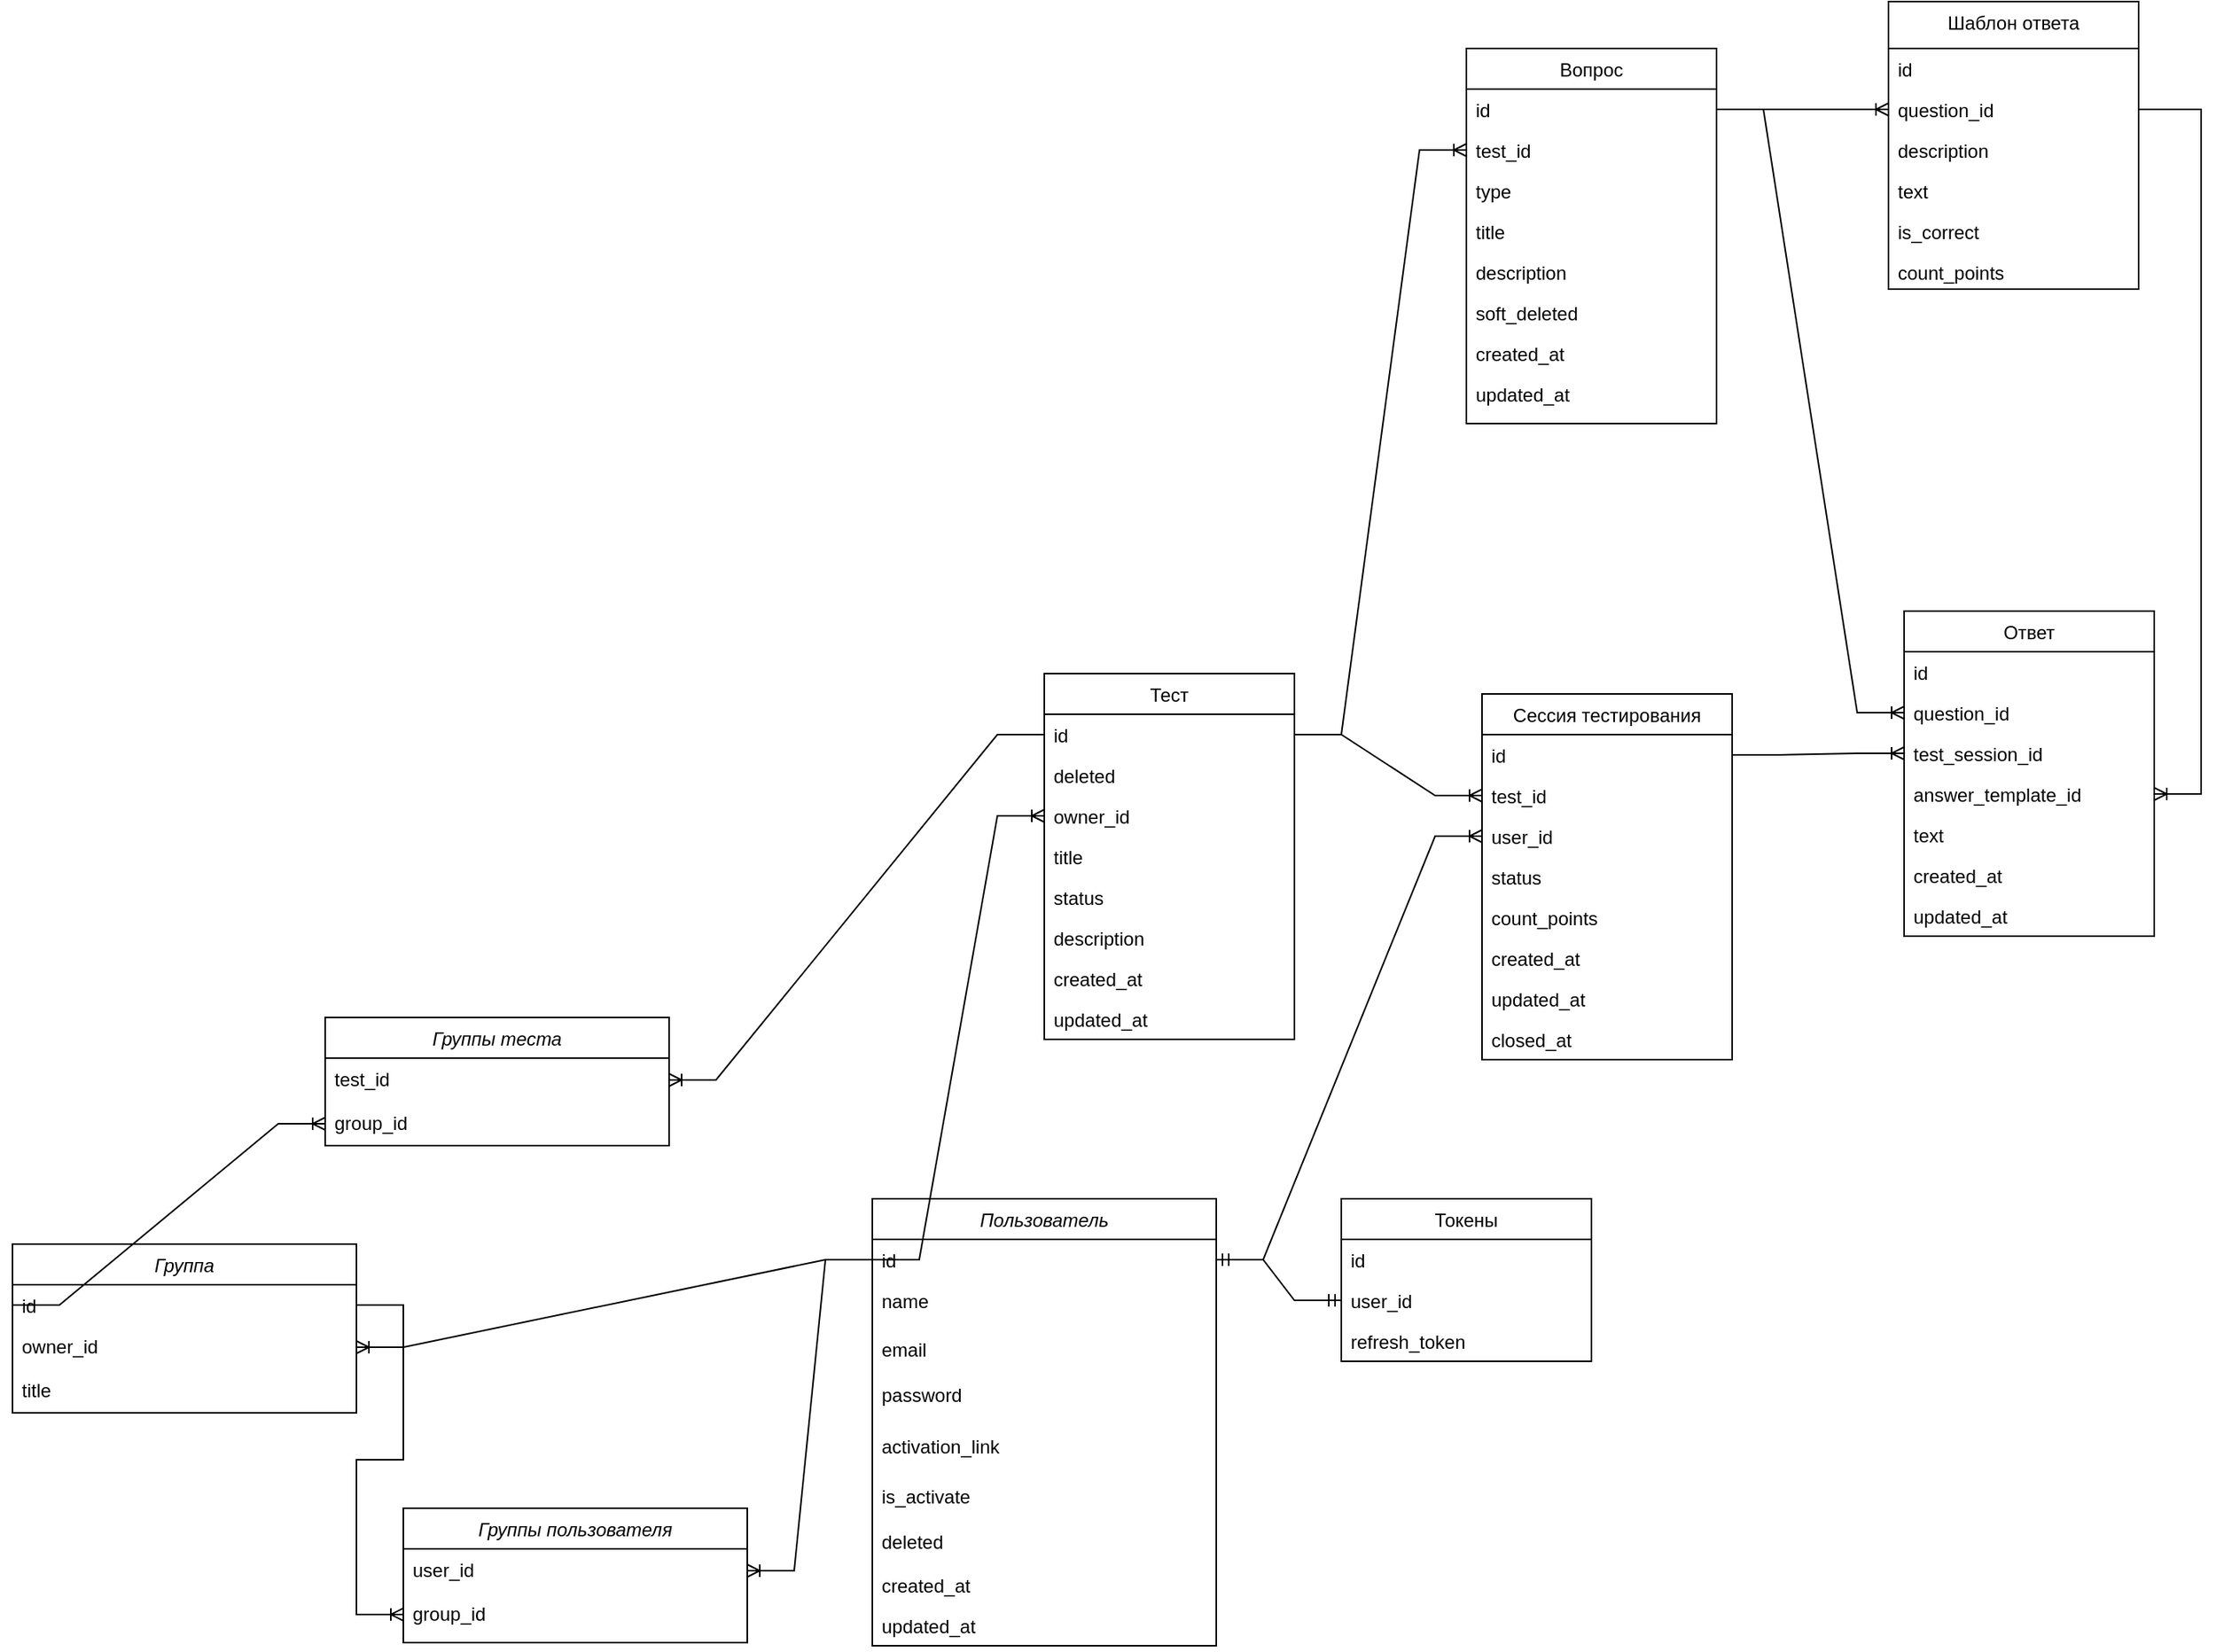 <mxfile version="26.2.13">
  <diagram id="C5RBs43oDa-KdzZeNtuy" name="Page-1">
    <mxGraphModel dx="2253" dy="1986" grid="1" gridSize="10" guides="1" tooltips="1" connect="1" arrows="1" fold="1" page="1" pageScale="1" pageWidth="827" pageHeight="1169" math="0" shadow="0">
      <root>
        <mxCell id="WIyWlLk6GJQsqaUBKTNV-0" />
        <mxCell id="WIyWlLk6GJQsqaUBKTNV-1" parent="WIyWlLk6GJQsqaUBKTNV-0" />
        <mxCell id="zkfFHV4jXpPFQw0GAbJ--0" value="Пользователь" style="swimlane;fontStyle=2;align=center;verticalAlign=top;childLayout=stackLayout;horizontal=1;startSize=26;horizontalStack=0;resizeParent=1;resizeLast=0;collapsible=1;marginBottom=0;rounded=0;shadow=0;strokeWidth=1;" parent="WIyWlLk6GJQsqaUBKTNV-1" vertex="1">
          <mxGeometry x="540" y="516" width="220" height="286" as="geometry">
            <mxRectangle x="220" y="120" width="160" height="26" as="alternateBounds" />
          </mxGeometry>
        </mxCell>
        <mxCell id="zkfFHV4jXpPFQw0GAbJ--1" value="id" style="text;align=left;verticalAlign=top;spacingLeft=4;spacingRight=4;overflow=hidden;rotatable=0;points=[[0,0.5],[1,0.5]];portConstraint=eastwest;" parent="zkfFHV4jXpPFQw0GAbJ--0" vertex="1">
          <mxGeometry y="26" width="220" height="26" as="geometry" />
        </mxCell>
        <mxCell id="zkfFHV4jXpPFQw0GAbJ--2" value="name" style="text;align=left;verticalAlign=top;spacingLeft=4;spacingRight=4;overflow=hidden;rotatable=0;points=[[0,0.5],[1,0.5]];portConstraint=eastwest;rounded=0;shadow=0;html=0;" parent="zkfFHV4jXpPFQw0GAbJ--0" vertex="1">
          <mxGeometry y="52" width="220" height="28" as="geometry" />
        </mxCell>
        <mxCell id="zkfFHV4jXpPFQw0GAbJ--3" value="email" style="text;align=left;verticalAlign=middle;spacingLeft=4;spacingRight=4;overflow=hidden;rotatable=0;points=[[0,0.5],[1,0.5]];portConstraint=eastwest;rounded=0;shadow=0;html=0;" parent="zkfFHV4jXpPFQw0GAbJ--0" vertex="1">
          <mxGeometry y="80" width="220" height="32" as="geometry" />
        </mxCell>
        <mxCell id="EoYp-5MNhi7yoxgFRPQ0-3" value="password" style="text;align=left;verticalAlign=top;spacingLeft=4;spacingRight=4;overflow=hidden;rotatable=0;points=[[0,0.5],[1,0.5]];portConstraint=eastwest;rounded=0;shadow=0;html=0;" parent="zkfFHV4jXpPFQw0GAbJ--0" vertex="1">
          <mxGeometry y="112" width="220" height="30" as="geometry" />
        </mxCell>
        <mxCell id="EoYp-5MNhi7yoxgFRPQ0-4" style="edgeStyle=orthogonalEdgeStyle;rounded=0;orthogonalLoop=1;jettySize=auto;html=1;exitX=1;exitY=0.5;exitDx=0;exitDy=0;" parent="zkfFHV4jXpPFQw0GAbJ--0" source="zkfFHV4jXpPFQw0GAbJ--1" target="zkfFHV4jXpPFQw0GAbJ--1" edge="1">
          <mxGeometry relative="1" as="geometry" />
        </mxCell>
        <mxCell id="jTEzYVo3-7JWJeKBHRkC-34" value="activation_link" style="text;align=left;verticalAlign=middle;spacingLeft=4;spacingRight=4;overflow=hidden;rotatable=0;points=[[0,0.5],[1,0.5]];portConstraint=eastwest;rounded=0;shadow=0;html=0;" parent="zkfFHV4jXpPFQw0GAbJ--0" vertex="1">
          <mxGeometry y="142" width="220" height="32" as="geometry" />
        </mxCell>
        <mxCell id="jTEzYVo3-7JWJeKBHRkC-32" value="is_activate" style="text;align=left;verticalAlign=middle;spacingLeft=4;spacingRight=4;overflow=hidden;rotatable=0;points=[[0,0.5],[1,0.5]];portConstraint=eastwest;rounded=0;shadow=0;html=0;" parent="zkfFHV4jXpPFQw0GAbJ--0" vertex="1">
          <mxGeometry y="174" width="220" height="32" as="geometry" />
        </mxCell>
        <mxCell id="H6ZpWkhEJQCfJ1QpshT0-1" value="deleted" style="text;align=left;verticalAlign=top;spacingLeft=4;spacingRight=4;overflow=hidden;rotatable=0;points=[[0,0.5],[1,0.5]];portConstraint=eastwest;rounded=0;shadow=0;html=0;" parent="zkfFHV4jXpPFQw0GAbJ--0" vertex="1">
          <mxGeometry y="206" width="220" height="28" as="geometry" />
        </mxCell>
        <mxCell id="jTEzYVo3-7JWJeKBHRkC-30" value="created_at" style="text;align=left;verticalAlign=top;spacingLeft=4;spacingRight=4;overflow=hidden;rotatable=0;points=[[0,0.5],[1,0.5]];portConstraint=eastwest;rounded=0;shadow=0;html=0;" parent="zkfFHV4jXpPFQw0GAbJ--0" vertex="1">
          <mxGeometry y="234" width="220" height="26" as="geometry" />
        </mxCell>
        <mxCell id="jTEzYVo3-7JWJeKBHRkC-31" value="updated_at" style="text;align=left;verticalAlign=top;spacingLeft=4;spacingRight=4;overflow=hidden;rotatable=0;points=[[0,0.5],[1,0.5]];portConstraint=eastwest;rounded=0;shadow=0;html=0;" parent="zkfFHV4jXpPFQw0GAbJ--0" vertex="1">
          <mxGeometry y="260" width="220" height="26" as="geometry" />
        </mxCell>
        <mxCell id="zkfFHV4jXpPFQw0GAbJ--17" value="Тест" style="swimlane;fontStyle=0;align=center;verticalAlign=top;childLayout=stackLayout;horizontal=1;startSize=26;horizontalStack=0;resizeParent=1;resizeLast=0;collapsible=1;marginBottom=0;rounded=0;shadow=0;strokeWidth=1;" parent="WIyWlLk6GJQsqaUBKTNV-1" vertex="1">
          <mxGeometry x="650" y="180" width="160" height="234" as="geometry">
            <mxRectangle x="550" y="140" width="160" height="26" as="alternateBounds" />
          </mxGeometry>
        </mxCell>
        <mxCell id="zkfFHV4jXpPFQw0GAbJ--18" value="id" style="text;align=left;verticalAlign=top;spacingLeft=4;spacingRight=4;overflow=hidden;rotatable=0;points=[[0,0.5],[1,0.5]];portConstraint=eastwest;" parent="zkfFHV4jXpPFQw0GAbJ--17" vertex="1">
          <mxGeometry y="26" width="160" height="26" as="geometry" />
        </mxCell>
        <mxCell id="H6ZpWkhEJQCfJ1QpshT0-0" value="deleted" style="text;align=left;verticalAlign=top;spacingLeft=4;spacingRight=4;overflow=hidden;rotatable=0;points=[[0,0.5],[1,0.5]];portConstraint=eastwest;rounded=0;shadow=0;html=0;" parent="zkfFHV4jXpPFQw0GAbJ--17" vertex="1">
          <mxGeometry y="52" width="160" height="26" as="geometry" />
        </mxCell>
        <mxCell id="zkfFHV4jXpPFQw0GAbJ--19" value="owner_id" style="text;align=left;verticalAlign=top;spacingLeft=4;spacingRight=4;overflow=hidden;rotatable=0;points=[[0,0.5],[1,0.5]];portConstraint=eastwest;rounded=0;shadow=0;html=0;" parent="zkfFHV4jXpPFQw0GAbJ--17" vertex="1">
          <mxGeometry y="78" width="160" height="26" as="geometry" />
        </mxCell>
        <mxCell id="zkfFHV4jXpPFQw0GAbJ--20" value="title" style="text;align=left;verticalAlign=top;spacingLeft=4;spacingRight=4;overflow=hidden;rotatable=0;points=[[0,0.5],[1,0.5]];portConstraint=eastwest;rounded=0;shadow=0;html=0;" parent="zkfFHV4jXpPFQw0GAbJ--17" vertex="1">
          <mxGeometry y="104" width="160" height="26" as="geometry" />
        </mxCell>
        <mxCell id="jTEzYVo3-7JWJeKBHRkC-10" value="status" style="text;align=left;verticalAlign=top;spacingLeft=4;spacingRight=4;overflow=hidden;rotatable=0;points=[[0,0.5],[1,0.5]];portConstraint=eastwest;" parent="zkfFHV4jXpPFQw0GAbJ--17" vertex="1">
          <mxGeometry y="130" width="160" height="26" as="geometry" />
        </mxCell>
        <mxCell id="zkfFHV4jXpPFQw0GAbJ--21" value="description" style="text;align=left;verticalAlign=top;spacingLeft=4;spacingRight=4;overflow=hidden;rotatable=0;points=[[0,0.5],[1,0.5]];portConstraint=eastwest;rounded=0;shadow=0;html=0;" parent="zkfFHV4jXpPFQw0GAbJ--17" vertex="1">
          <mxGeometry y="156" width="160" height="26" as="geometry" />
        </mxCell>
        <mxCell id="zkfFHV4jXpPFQw0GAbJ--22" value="created_at" style="text;align=left;verticalAlign=top;spacingLeft=4;spacingRight=4;overflow=hidden;rotatable=0;points=[[0,0.5],[1,0.5]];portConstraint=eastwest;rounded=0;shadow=0;html=0;" parent="zkfFHV4jXpPFQw0GAbJ--17" vertex="1">
          <mxGeometry y="182" width="160" height="26" as="geometry" />
        </mxCell>
        <mxCell id="jTEzYVo3-7JWJeKBHRkC-11" value="updated_at" style="text;align=left;verticalAlign=top;spacingLeft=4;spacingRight=4;overflow=hidden;rotatable=0;points=[[0,0.5],[1,0.5]];portConstraint=eastwest;rounded=0;shadow=0;html=0;" parent="zkfFHV4jXpPFQw0GAbJ--17" vertex="1">
          <mxGeometry y="208" width="160" height="26" as="geometry" />
        </mxCell>
        <mxCell id="EoYp-5MNhi7yoxgFRPQ0-13" value="Вопрос" style="swimlane;fontStyle=0;align=center;verticalAlign=top;childLayout=stackLayout;horizontal=1;startSize=26;horizontalStack=0;resizeParent=1;resizeLast=0;collapsible=1;marginBottom=0;rounded=0;shadow=0;strokeWidth=1;" parent="WIyWlLk6GJQsqaUBKTNV-1" vertex="1">
          <mxGeometry x="920" y="-220" width="160" height="240" as="geometry">
            <mxRectangle x="550" y="140" width="160" height="26" as="alternateBounds" />
          </mxGeometry>
        </mxCell>
        <mxCell id="EoYp-5MNhi7yoxgFRPQ0-14" value="id" style="text;align=left;verticalAlign=top;spacingLeft=4;spacingRight=4;overflow=hidden;rotatable=0;points=[[0,0.5],[1,0.5]];portConstraint=eastwest;" parent="EoYp-5MNhi7yoxgFRPQ0-13" vertex="1">
          <mxGeometry y="26" width="160" height="26" as="geometry" />
        </mxCell>
        <mxCell id="EoYp-5MNhi7yoxgFRPQ0-15" value="test_id" style="text;align=left;verticalAlign=top;spacingLeft=4;spacingRight=4;overflow=hidden;rotatable=0;points=[[0,0.5],[1,0.5]];portConstraint=eastwest;rounded=0;shadow=0;html=0;" parent="EoYp-5MNhi7yoxgFRPQ0-13" vertex="1">
          <mxGeometry y="52" width="160" height="26" as="geometry" />
        </mxCell>
        <mxCell id="EoYp-5MNhi7yoxgFRPQ0-16" value="type" style="text;align=left;verticalAlign=top;spacingLeft=4;spacingRight=4;overflow=hidden;rotatable=0;points=[[0,0.5],[1,0.5]];portConstraint=eastwest;rounded=0;shadow=0;html=0;" parent="EoYp-5MNhi7yoxgFRPQ0-13" vertex="1">
          <mxGeometry y="78" width="160" height="26" as="geometry" />
        </mxCell>
        <mxCell id="IR0yWakoQhSba0NhQ4De-27" value="title" style="text;align=left;verticalAlign=top;spacingLeft=4;spacingRight=4;overflow=hidden;rotatable=0;points=[[0,0.5],[1,0.5]];portConstraint=eastwest;rounded=0;shadow=0;html=0;" vertex="1" parent="EoYp-5MNhi7yoxgFRPQ0-13">
          <mxGeometry y="104" width="160" height="26" as="geometry" />
        </mxCell>
        <mxCell id="IR0yWakoQhSba0NhQ4De-26" value="description" style="text;align=left;verticalAlign=top;spacingLeft=4;spacingRight=4;overflow=hidden;rotatable=0;points=[[0,0.5],[1,0.5]];portConstraint=eastwest;rounded=0;shadow=0;html=0;" vertex="1" parent="EoYp-5MNhi7yoxgFRPQ0-13">
          <mxGeometry y="130" width="160" height="26" as="geometry" />
        </mxCell>
        <mxCell id="IR0yWakoQhSba0NhQ4De-85" value="soft_deleted" style="text;align=left;verticalAlign=top;spacingLeft=4;spacingRight=4;overflow=hidden;rotatable=0;points=[[0,0.5],[1,0.5]];portConstraint=eastwest;rounded=0;shadow=0;html=0;" vertex="1" parent="EoYp-5MNhi7yoxgFRPQ0-13">
          <mxGeometry y="156" width="160" height="26" as="geometry" />
        </mxCell>
        <mxCell id="jTEzYVo3-7JWJeKBHRkC-69" value="created_at" style="text;align=left;verticalAlign=top;spacingLeft=4;spacingRight=4;overflow=hidden;rotatable=0;points=[[0,0.5],[1,0.5]];portConstraint=eastwest;rounded=0;shadow=0;html=0;" parent="EoYp-5MNhi7yoxgFRPQ0-13" vertex="1">
          <mxGeometry y="182" width="160" height="26" as="geometry" />
        </mxCell>
        <mxCell id="jTEzYVo3-7JWJeKBHRkC-70" value="updated_at" style="text;align=left;verticalAlign=top;spacingLeft=4;spacingRight=4;overflow=hidden;rotatable=0;points=[[0,0.5],[1,0.5]];portConstraint=eastwest;rounded=0;shadow=0;html=0;" parent="EoYp-5MNhi7yoxgFRPQ0-13" vertex="1">
          <mxGeometry y="208" width="160" height="26" as="geometry" />
        </mxCell>
        <mxCell id="EoYp-5MNhi7yoxgFRPQ0-28" value="Ответ" style="swimlane;fontStyle=0;align=center;verticalAlign=top;childLayout=stackLayout;horizontal=1;startSize=26;horizontalStack=0;resizeParent=1;resizeLast=0;collapsible=1;marginBottom=0;rounded=0;shadow=0;strokeWidth=1;" parent="WIyWlLk6GJQsqaUBKTNV-1" vertex="1">
          <mxGeometry x="1200" y="140" width="160" height="208" as="geometry">
            <mxRectangle x="550" y="140" width="160" height="26" as="alternateBounds" />
          </mxGeometry>
        </mxCell>
        <mxCell id="EoYp-5MNhi7yoxgFRPQ0-29" value="id" style="text;align=left;verticalAlign=top;spacingLeft=4;spacingRight=4;overflow=hidden;rotatable=0;points=[[0,0.5],[1,0.5]];portConstraint=eastwest;" parent="EoYp-5MNhi7yoxgFRPQ0-28" vertex="1">
          <mxGeometry y="26" width="160" height="26" as="geometry" />
        </mxCell>
        <mxCell id="EoYp-5MNhi7yoxgFRPQ0-30" value="question_id" style="text;align=left;verticalAlign=top;spacingLeft=4;spacingRight=4;overflow=hidden;rotatable=0;points=[[0,0.5],[1,0.5]];portConstraint=eastwest;rounded=0;shadow=0;html=0;" parent="EoYp-5MNhi7yoxgFRPQ0-28" vertex="1">
          <mxGeometry y="52" width="160" height="26" as="geometry" />
        </mxCell>
        <mxCell id="jTEzYVo3-7JWJeKBHRkC-71" value="test_session_id" style="text;align=left;verticalAlign=top;spacingLeft=4;spacingRight=4;overflow=hidden;rotatable=0;points=[[0,0.5],[1,0.5]];portConstraint=eastwest;" parent="EoYp-5MNhi7yoxgFRPQ0-28" vertex="1">
          <mxGeometry y="78" width="160" height="26" as="geometry" />
        </mxCell>
        <mxCell id="IR0yWakoQhSba0NhQ4De-156" value="answer_template_id" style="text;align=left;verticalAlign=top;spacingLeft=4;spacingRight=4;overflow=hidden;rotatable=0;points=[[0,0.5],[1,0.5]];portConstraint=eastwest;rounded=0;shadow=0;html=0;" vertex="1" parent="EoYp-5MNhi7yoxgFRPQ0-28">
          <mxGeometry y="104" width="160" height="26" as="geometry" />
        </mxCell>
        <mxCell id="IR0yWakoQhSba0NhQ4De-148" value="text" style="text;align=left;verticalAlign=top;spacingLeft=4;spacingRight=4;overflow=hidden;rotatable=0;points=[[0,0.5],[1,0.5]];portConstraint=eastwest;rounded=0;shadow=0;html=0;" vertex="1" parent="EoYp-5MNhi7yoxgFRPQ0-28">
          <mxGeometry y="130" width="160" height="26" as="geometry" />
        </mxCell>
        <mxCell id="jTEzYVo3-7JWJeKBHRkC-73" value="created_at" style="text;align=left;verticalAlign=top;spacingLeft=4;spacingRight=4;overflow=hidden;rotatable=0;points=[[0,0.5],[1,0.5]];portConstraint=eastwest;rounded=0;shadow=0;html=0;" parent="EoYp-5MNhi7yoxgFRPQ0-28" vertex="1">
          <mxGeometry y="156" width="160" height="26" as="geometry" />
        </mxCell>
        <mxCell id="IR0yWakoQhSba0NhQ4De-124" value="updated_at&#xa;" style="text;align=left;verticalAlign=top;spacingLeft=4;spacingRight=4;overflow=hidden;rotatable=0;points=[[0,0.5],[1,0.5]];portConstraint=eastwest;rounded=0;shadow=0;html=0;" vertex="1" parent="EoYp-5MNhi7yoxgFRPQ0-28">
          <mxGeometry y="182" width="160" height="26" as="geometry" />
        </mxCell>
        <mxCell id="jTEzYVo3-7JWJeKBHRkC-2" value="Токены" style="swimlane;fontStyle=0;align=center;verticalAlign=top;childLayout=stackLayout;horizontal=1;startSize=26;horizontalStack=0;resizeParent=1;resizeLast=0;collapsible=1;marginBottom=0;rounded=0;shadow=0;strokeWidth=1;" parent="WIyWlLk6GJQsqaUBKTNV-1" vertex="1">
          <mxGeometry x="840" y="516" width="160" height="104" as="geometry">
            <mxRectangle x="550" y="140" width="160" height="26" as="alternateBounds" />
          </mxGeometry>
        </mxCell>
        <mxCell id="jTEzYVo3-7JWJeKBHRkC-3" value="id" style="text;align=left;verticalAlign=top;spacingLeft=4;spacingRight=4;overflow=hidden;rotatable=0;points=[[0,0.5],[1,0.5]];portConstraint=eastwest;" parent="jTEzYVo3-7JWJeKBHRkC-2" vertex="1">
          <mxGeometry y="26" width="160" height="26" as="geometry" />
        </mxCell>
        <mxCell id="jTEzYVo3-7JWJeKBHRkC-4" value="user_id" style="text;align=left;verticalAlign=top;spacingLeft=4;spacingRight=4;overflow=hidden;rotatable=0;points=[[0,0.5],[1,0.5]];portConstraint=eastwest;rounded=0;shadow=0;html=0;" parent="jTEzYVo3-7JWJeKBHRkC-2" vertex="1">
          <mxGeometry y="52" width="160" height="26" as="geometry" />
        </mxCell>
        <mxCell id="jTEzYVo3-7JWJeKBHRkC-8" value="refresh_token" style="text;align=left;verticalAlign=top;spacingLeft=4;spacingRight=4;overflow=hidden;rotatable=0;points=[[0,0.5],[1,0.5]];portConstraint=eastwest;rounded=0;shadow=0;html=0;" parent="jTEzYVo3-7JWJeKBHRkC-2" vertex="1">
          <mxGeometry y="78" width="160" height="26" as="geometry" />
        </mxCell>
        <mxCell id="jTEzYVo3-7JWJeKBHRkC-14" value="Группа" style="swimlane;fontStyle=2;align=center;verticalAlign=top;childLayout=stackLayout;horizontal=1;startSize=26;horizontalStack=0;resizeParent=1;resizeLast=0;collapsible=1;marginBottom=0;rounded=0;shadow=0;strokeWidth=1;" parent="WIyWlLk6GJQsqaUBKTNV-1" vertex="1">
          <mxGeometry x="-10" y="545" width="220" height="108" as="geometry">
            <mxRectangle x="220" y="120" width="160" height="26" as="alternateBounds" />
          </mxGeometry>
        </mxCell>
        <mxCell id="jTEzYVo3-7JWJeKBHRkC-15" value="id" style="text;align=left;verticalAlign=top;spacingLeft=4;spacingRight=4;overflow=hidden;rotatable=0;points=[[0,0.5],[1,0.5]];portConstraint=eastwest;" parent="jTEzYVo3-7JWJeKBHRkC-14" vertex="1">
          <mxGeometry y="26" width="220" height="26" as="geometry" />
        </mxCell>
        <mxCell id="jTEzYVo3-7JWJeKBHRkC-130" value="owner_id" style="text;align=left;verticalAlign=top;spacingLeft=4;spacingRight=4;overflow=hidden;rotatable=0;points=[[0,0.5],[1,0.5]];portConstraint=eastwest;rounded=0;shadow=0;html=0;" parent="jTEzYVo3-7JWJeKBHRkC-14" vertex="1">
          <mxGeometry y="52" width="220" height="28" as="geometry" />
        </mxCell>
        <mxCell id="jTEzYVo3-7JWJeKBHRkC-16" value="title" style="text;align=left;verticalAlign=top;spacingLeft=4;spacingRight=4;overflow=hidden;rotatable=0;points=[[0,0.5],[1,0.5]];portConstraint=eastwest;rounded=0;shadow=0;html=0;" parent="jTEzYVo3-7JWJeKBHRkC-14" vertex="1">
          <mxGeometry y="80" width="220" height="28" as="geometry" />
        </mxCell>
        <mxCell id="jTEzYVo3-7JWJeKBHRkC-20" style="edgeStyle=orthogonalEdgeStyle;rounded=0;orthogonalLoop=1;jettySize=auto;html=1;exitX=1;exitY=0.5;exitDx=0;exitDy=0;" parent="jTEzYVo3-7JWJeKBHRkC-14" source="jTEzYVo3-7JWJeKBHRkC-15" target="jTEzYVo3-7JWJeKBHRkC-15" edge="1">
          <mxGeometry relative="1" as="geometry" />
        </mxCell>
        <mxCell id="jTEzYVo3-7JWJeKBHRkC-82" value="Группы пользователя" style="swimlane;fontStyle=2;align=center;verticalAlign=top;childLayout=stackLayout;horizontal=1;startSize=26;horizontalStack=0;resizeParent=1;resizeLast=0;collapsible=1;marginBottom=0;rounded=0;shadow=0;strokeWidth=1;" parent="WIyWlLk6GJQsqaUBKTNV-1" vertex="1">
          <mxGeometry x="240" y="714" width="220" height="86" as="geometry">
            <mxRectangle x="220" y="120" width="160" height="26" as="alternateBounds" />
          </mxGeometry>
        </mxCell>
        <mxCell id="jTEzYVo3-7JWJeKBHRkC-84" value="user_id" style="text;align=left;verticalAlign=top;spacingLeft=4;spacingRight=4;overflow=hidden;rotatable=0;points=[[0,0.5],[1,0.5]];portConstraint=eastwest;rounded=0;shadow=0;html=0;" parent="jTEzYVo3-7JWJeKBHRkC-82" vertex="1">
          <mxGeometry y="26" width="220" height="28" as="geometry" />
        </mxCell>
        <mxCell id="jTEzYVo3-7JWJeKBHRkC-85" style="edgeStyle=orthogonalEdgeStyle;rounded=0;orthogonalLoop=1;jettySize=auto;html=1;exitX=1;exitY=0.5;exitDx=0;exitDy=0;" parent="jTEzYVo3-7JWJeKBHRkC-82" edge="1">
          <mxGeometry relative="1" as="geometry">
            <mxPoint x="220" y="39" as="sourcePoint" />
            <mxPoint x="220" y="39" as="targetPoint" />
          </mxGeometry>
        </mxCell>
        <mxCell id="jTEzYVo3-7JWJeKBHRkC-86" value="group_id" style="text;align=left;verticalAlign=top;spacingLeft=4;spacingRight=4;overflow=hidden;rotatable=0;points=[[0,0.5],[1,0.5]];portConstraint=eastwest;rounded=0;shadow=0;html=0;" parent="jTEzYVo3-7JWJeKBHRkC-82" vertex="1">
          <mxGeometry y="54" width="220" height="28" as="geometry" />
        </mxCell>
        <mxCell id="jTEzYVo3-7JWJeKBHRkC-102" value="" style="edgeStyle=entityRelationEdgeStyle;fontSize=12;html=1;endArrow=ERmandOne;startArrow=ERmandOne;rounded=0;exitX=1;exitY=0.5;exitDx=0;exitDy=0;entryX=0;entryY=0.5;entryDx=0;entryDy=0;" parent="WIyWlLk6GJQsqaUBKTNV-1" source="zkfFHV4jXpPFQw0GAbJ--1" target="jTEzYVo3-7JWJeKBHRkC-4" edge="1">
          <mxGeometry width="100" height="100" relative="1" as="geometry">
            <mxPoint x="630" y="520" as="sourcePoint" />
            <mxPoint x="730" y="420" as="targetPoint" />
          </mxGeometry>
        </mxCell>
        <mxCell id="jTEzYVo3-7JWJeKBHRkC-103" value="" style="edgeStyle=entityRelationEdgeStyle;fontSize=12;html=1;endArrow=ERoneToMany;rounded=0;entryX=0;entryY=0.5;entryDx=0;entryDy=0;" parent="WIyWlLk6GJQsqaUBKTNV-1" source="jTEzYVo3-7JWJeKBHRkC-15" target="jTEzYVo3-7JWJeKBHRkC-86" edge="1">
          <mxGeometry width="100" height="100" relative="1" as="geometry">
            <mxPoint x="630" y="520" as="sourcePoint" />
            <mxPoint x="730" y="420" as="targetPoint" />
          </mxGeometry>
        </mxCell>
        <mxCell id="jTEzYVo3-7JWJeKBHRkC-104" value="" style="edgeStyle=entityRelationEdgeStyle;fontSize=12;html=1;endArrow=ERoneToMany;rounded=0;exitX=0;exitY=0.5;exitDx=0;exitDy=0;" parent="WIyWlLk6GJQsqaUBKTNV-1" source="zkfFHV4jXpPFQw0GAbJ--1" target="jTEzYVo3-7JWJeKBHRkC-84" edge="1">
          <mxGeometry width="100" height="100" relative="1" as="geometry">
            <mxPoint x="630" y="520" as="sourcePoint" />
            <mxPoint x="730" y="420" as="targetPoint" />
          </mxGeometry>
        </mxCell>
        <mxCell id="jTEzYVo3-7JWJeKBHRkC-107" value="Группы теста" style="swimlane;fontStyle=2;align=center;verticalAlign=top;childLayout=stackLayout;horizontal=1;startSize=26;horizontalStack=0;resizeParent=1;resizeLast=0;collapsible=1;marginBottom=0;rounded=0;shadow=0;strokeWidth=1;" parent="WIyWlLk6GJQsqaUBKTNV-1" vertex="1">
          <mxGeometry x="190" y="400" width="220" height="82" as="geometry">
            <mxRectangle x="220" y="120" width="160" height="26" as="alternateBounds" />
          </mxGeometry>
        </mxCell>
        <mxCell id="jTEzYVo3-7JWJeKBHRkC-109" value="test_id" style="text;align=left;verticalAlign=top;spacingLeft=4;spacingRight=4;overflow=hidden;rotatable=0;points=[[0,0.5],[1,0.5]];portConstraint=eastwest;rounded=0;shadow=0;html=0;" parent="jTEzYVo3-7JWJeKBHRkC-107" vertex="1">
          <mxGeometry y="26" width="220" height="28" as="geometry" />
        </mxCell>
        <mxCell id="jTEzYVo3-7JWJeKBHRkC-110" style="edgeStyle=orthogonalEdgeStyle;rounded=0;orthogonalLoop=1;jettySize=auto;html=1;exitX=1;exitY=0.5;exitDx=0;exitDy=0;" parent="jTEzYVo3-7JWJeKBHRkC-107" edge="1">
          <mxGeometry relative="1" as="geometry">
            <mxPoint x="220" y="39" as="sourcePoint" />
            <mxPoint x="220" y="39" as="targetPoint" />
          </mxGeometry>
        </mxCell>
        <mxCell id="jTEzYVo3-7JWJeKBHRkC-111" value="group_id" style="text;align=left;verticalAlign=top;spacingLeft=4;spacingRight=4;overflow=hidden;rotatable=0;points=[[0,0.5],[1,0.5]];portConstraint=eastwest;rounded=0;shadow=0;html=0;" parent="jTEzYVo3-7JWJeKBHRkC-107" vertex="1">
          <mxGeometry y="54" width="220" height="28" as="geometry" />
        </mxCell>
        <mxCell id="jTEzYVo3-7JWJeKBHRkC-113" value="" style="edgeStyle=entityRelationEdgeStyle;fontSize=12;html=1;endArrow=ERoneToMany;rounded=0;exitX=0;exitY=0.5;exitDx=0;exitDy=0;entryX=1;entryY=0.5;entryDx=0;entryDy=0;" parent="WIyWlLk6GJQsqaUBKTNV-1" source="zkfFHV4jXpPFQw0GAbJ--18" target="jTEzYVo3-7JWJeKBHRkC-109" edge="1">
          <mxGeometry width="100" height="100" relative="1" as="geometry">
            <mxPoint x="630" y="520" as="sourcePoint" />
            <mxPoint x="730" y="420" as="targetPoint" />
          </mxGeometry>
        </mxCell>
        <mxCell id="jTEzYVo3-7JWJeKBHRkC-115" value="" style="edgeStyle=entityRelationEdgeStyle;fontSize=12;html=1;endArrow=ERoneToMany;rounded=0;exitX=0;exitY=0.5;exitDx=0;exitDy=0;entryX=0;entryY=0.5;entryDx=0;entryDy=0;" parent="WIyWlLk6GJQsqaUBKTNV-1" source="jTEzYVo3-7JWJeKBHRkC-15" target="jTEzYVo3-7JWJeKBHRkC-111" edge="1">
          <mxGeometry width="100" height="100" relative="1" as="geometry">
            <mxPoint x="630" y="520" as="sourcePoint" />
            <mxPoint x="730" y="420" as="targetPoint" />
          </mxGeometry>
        </mxCell>
        <mxCell id="jTEzYVo3-7JWJeKBHRkC-121" value="" style="edgeStyle=entityRelationEdgeStyle;fontSize=12;html=1;endArrow=ERoneToMany;rounded=0;" parent="WIyWlLk6GJQsqaUBKTNV-1" source="EoYp-5MNhi7yoxgFRPQ0-14" target="EoYp-5MNhi7yoxgFRPQ0-30" edge="1">
          <mxGeometry width="100" height="100" relative="1" as="geometry">
            <mxPoint x="630" y="520" as="sourcePoint" />
            <mxPoint x="730" y="420" as="targetPoint" />
          </mxGeometry>
        </mxCell>
        <mxCell id="jTEzYVo3-7JWJeKBHRkC-123" value="" style="edgeStyle=entityRelationEdgeStyle;fontSize=12;html=1;endArrow=ERoneToMany;rounded=0;" parent="WIyWlLk6GJQsqaUBKTNV-1" source="zkfFHV4jXpPFQw0GAbJ--18" target="EoYp-5MNhi7yoxgFRPQ0-15" edge="1">
          <mxGeometry width="100" height="100" relative="1" as="geometry">
            <mxPoint x="630" y="520" as="sourcePoint" />
            <mxPoint x="730" y="420" as="targetPoint" />
          </mxGeometry>
        </mxCell>
        <mxCell id="jTEzYVo3-7JWJeKBHRkC-129" value="" style="edgeStyle=entityRelationEdgeStyle;fontSize=12;html=1;endArrow=ERoneToMany;rounded=0;exitX=0;exitY=0.5;exitDx=0;exitDy=0;" parent="WIyWlLk6GJQsqaUBKTNV-1" source="zkfFHV4jXpPFQw0GAbJ--1" target="zkfFHV4jXpPFQw0GAbJ--19" edge="1">
          <mxGeometry width="100" height="100" relative="1" as="geometry">
            <mxPoint x="700" y="610" as="sourcePoint" />
            <mxPoint x="800" y="510" as="targetPoint" />
          </mxGeometry>
        </mxCell>
        <mxCell id="jTEzYVo3-7JWJeKBHRkC-131" value="" style="edgeStyle=entityRelationEdgeStyle;fontSize=12;html=1;endArrow=ERoneToMany;rounded=0;exitX=0;exitY=0.5;exitDx=0;exitDy=0;" parent="WIyWlLk6GJQsqaUBKTNV-1" source="zkfFHV4jXpPFQw0GAbJ--1" target="jTEzYVo3-7JWJeKBHRkC-130" edge="1">
          <mxGeometry width="100" height="100" relative="1" as="geometry">
            <mxPoint x="520" y="570" as="sourcePoint" />
            <mxPoint x="800" y="510" as="targetPoint" />
          </mxGeometry>
        </mxCell>
        <mxCell id="IR0yWakoQhSba0NhQ4De-74" value="Сессия тестирования" style="swimlane;fontStyle=0;align=center;verticalAlign=top;childLayout=stackLayout;horizontal=1;startSize=26;horizontalStack=0;resizeParent=1;resizeLast=0;collapsible=1;marginBottom=0;rounded=0;shadow=0;strokeWidth=1;" vertex="1" parent="WIyWlLk6GJQsqaUBKTNV-1">
          <mxGeometry x="930" y="193" width="160" height="234" as="geometry">
            <mxRectangle x="550" y="140" width="160" height="26" as="alternateBounds" />
          </mxGeometry>
        </mxCell>
        <mxCell id="IR0yWakoQhSba0NhQ4De-75" value="id" style="text;align=left;verticalAlign=top;spacingLeft=4;spacingRight=4;overflow=hidden;rotatable=0;points=[[0,0.5],[1,0.5]];portConstraint=eastwest;" vertex="1" parent="IR0yWakoQhSba0NhQ4De-74">
          <mxGeometry y="26" width="160" height="26" as="geometry" />
        </mxCell>
        <mxCell id="IR0yWakoQhSba0NhQ4De-76" value="test_id" style="text;align=left;verticalAlign=top;spacingLeft=4;spacingRight=4;overflow=hidden;rotatable=0;points=[[0,0.5],[1,0.5]];portConstraint=eastwest;rounded=0;shadow=0;html=0;" vertex="1" parent="IR0yWakoQhSba0NhQ4De-74">
          <mxGeometry y="52" width="160" height="26" as="geometry" />
        </mxCell>
        <mxCell id="IR0yWakoQhSba0NhQ4De-78" value="user_id" style="text;align=left;verticalAlign=top;spacingLeft=4;spacingRight=4;overflow=hidden;rotatable=0;points=[[0,0.5],[1,0.5]];portConstraint=eastwest;rounded=0;shadow=0;html=0;" vertex="1" parent="IR0yWakoQhSba0NhQ4De-74">
          <mxGeometry y="78" width="160" height="26" as="geometry" />
        </mxCell>
        <mxCell id="IR0yWakoQhSba0NhQ4De-96" value="status" style="text;align=left;verticalAlign=top;spacingLeft=4;spacingRight=4;overflow=hidden;rotatable=0;points=[[0,0.5],[1,0.5]];portConstraint=eastwest;" vertex="1" parent="IR0yWakoQhSba0NhQ4De-74">
          <mxGeometry y="104" width="160" height="26" as="geometry" />
        </mxCell>
        <mxCell id="IR0yWakoQhSba0NhQ4De-77" value="count_points" style="text;align=left;verticalAlign=top;spacingLeft=4;spacingRight=4;overflow=hidden;rotatable=0;points=[[0,0.5],[1,0.5]];portConstraint=eastwest;" vertex="1" parent="IR0yWakoQhSba0NhQ4De-74">
          <mxGeometry y="130" width="160" height="26" as="geometry" />
        </mxCell>
        <mxCell id="IR0yWakoQhSba0NhQ4De-83" value="created_at" style="text;align=left;verticalAlign=top;spacingLeft=4;spacingRight=4;overflow=hidden;rotatable=0;points=[[0,0.5],[1,0.5]];portConstraint=eastwest;rounded=0;shadow=0;html=0;" vertex="1" parent="IR0yWakoQhSba0NhQ4De-74">
          <mxGeometry y="156" width="160" height="26" as="geometry" />
        </mxCell>
        <mxCell id="IR0yWakoQhSba0NhQ4De-159" value="updated_at" style="text;align=left;verticalAlign=top;spacingLeft=4;spacingRight=4;overflow=hidden;rotatable=0;points=[[0,0.5],[1,0.5]];portConstraint=eastwest;rounded=0;shadow=0;html=0;" vertex="1" parent="IR0yWakoQhSba0NhQ4De-74">
          <mxGeometry y="182" width="160" height="26" as="geometry" />
        </mxCell>
        <mxCell id="IR0yWakoQhSba0NhQ4De-88" value="closed_at" style="text;align=left;verticalAlign=top;spacingLeft=4;spacingRight=4;overflow=hidden;rotatable=0;points=[[0,0.5],[1,0.5]];portConstraint=eastwest;rounded=0;shadow=0;html=0;" vertex="1" parent="IR0yWakoQhSba0NhQ4De-74">
          <mxGeometry y="208" width="160" height="26" as="geometry" />
        </mxCell>
        <mxCell id="IR0yWakoQhSba0NhQ4De-87" value="" style="edgeStyle=entityRelationEdgeStyle;fontSize=12;html=1;endArrow=ERoneToMany;rounded=0;" edge="1" parent="WIyWlLk6GJQsqaUBKTNV-1" source="IR0yWakoQhSba0NhQ4De-75" target="jTEzYVo3-7JWJeKBHRkC-71">
          <mxGeometry width="100" height="100" relative="1" as="geometry">
            <mxPoint x="1030" y="516" as="sourcePoint" />
            <mxPoint x="1130" y="416" as="targetPoint" />
          </mxGeometry>
        </mxCell>
        <mxCell id="IR0yWakoQhSba0NhQ4De-91" value="" style="edgeStyle=entityRelationEdgeStyle;fontSize=12;html=1;endArrow=ERoneToMany;rounded=0;exitX=1;exitY=0.5;exitDx=0;exitDy=0;entryX=0;entryY=0.5;entryDx=0;entryDy=0;" edge="1" parent="WIyWlLk6GJQsqaUBKTNV-1" source="zkfFHV4jXpPFQw0GAbJ--18" target="IR0yWakoQhSba0NhQ4De-76">
          <mxGeometry width="100" height="100" relative="1" as="geometry">
            <mxPoint x="910" y="350" as="sourcePoint" />
            <mxPoint x="1010" y="250" as="targetPoint" />
          </mxGeometry>
        </mxCell>
        <mxCell id="IR0yWakoQhSba0NhQ4De-92" value="" style="edgeStyle=entityRelationEdgeStyle;fontSize=12;html=1;endArrow=ERoneToMany;rounded=0;exitX=1;exitY=0.5;exitDx=0;exitDy=0;" edge="1" parent="WIyWlLk6GJQsqaUBKTNV-1" source="zkfFHV4jXpPFQw0GAbJ--1" target="IR0yWakoQhSba0NhQ4De-78">
          <mxGeometry width="100" height="100" relative="1" as="geometry">
            <mxPoint x="910" y="350" as="sourcePoint" />
            <mxPoint x="1010" y="250" as="targetPoint" />
          </mxGeometry>
        </mxCell>
        <mxCell id="IR0yWakoQhSba0NhQ4De-98" value="Шаблон ответа" style="swimlane;fontStyle=0;align=center;verticalAlign=top;childLayout=stackLayout;horizontal=1;startSize=30;horizontalStack=0;resizeParent=1;resizeLast=0;collapsible=1;marginBottom=0;rounded=0;shadow=0;strokeWidth=1;" vertex="1" parent="WIyWlLk6GJQsqaUBKTNV-1">
          <mxGeometry x="1190" y="-250" width="160" height="184" as="geometry">
            <mxRectangle x="550" y="140" width="160" height="26" as="alternateBounds" />
          </mxGeometry>
        </mxCell>
        <mxCell id="IR0yWakoQhSba0NhQ4De-130" value="id" style="text;align=left;verticalAlign=top;spacingLeft=4;spacingRight=4;overflow=hidden;rotatable=0;points=[[0,0.5],[1,0.5]];portConstraint=eastwest;rounded=0;shadow=0;html=0;" vertex="1" parent="IR0yWakoQhSba0NhQ4De-98">
          <mxGeometry y="30" width="160" height="26" as="geometry" />
        </mxCell>
        <mxCell id="IR0yWakoQhSba0NhQ4De-149" value="question_id" style="text;align=left;verticalAlign=top;spacingLeft=4;spacingRight=4;overflow=hidden;rotatable=0;points=[[0,0.5],[1,0.5]];portConstraint=eastwest;rounded=0;shadow=0;html=0;" vertex="1" parent="IR0yWakoQhSba0NhQ4De-98">
          <mxGeometry y="56" width="160" height="26" as="geometry" />
        </mxCell>
        <mxCell id="IR0yWakoQhSba0NhQ4De-99" value="description" style="text;align=left;verticalAlign=top;spacingLeft=4;spacingRight=4;overflow=hidden;rotatable=0;points=[[0,0.5],[1,0.5]];portConstraint=eastwest;rounded=0;shadow=0;html=0;" vertex="1" parent="IR0yWakoQhSba0NhQ4De-98">
          <mxGeometry y="82" width="160" height="26" as="geometry" />
        </mxCell>
        <mxCell id="IR0yWakoQhSba0NhQ4De-145" value="text" style="text;align=left;verticalAlign=top;spacingLeft=4;spacingRight=4;overflow=hidden;rotatable=0;points=[[0,0.5],[1,0.5]];portConstraint=eastwest;rounded=0;shadow=0;html=0;" vertex="1" parent="IR0yWakoQhSba0NhQ4De-98">
          <mxGeometry y="108" width="160" height="26" as="geometry" />
        </mxCell>
        <mxCell id="IR0yWakoQhSba0NhQ4De-144" value="is_correct" style="text;align=left;verticalAlign=top;spacingLeft=4;spacingRight=4;overflow=hidden;rotatable=0;points=[[0,0.5],[1,0.5]];portConstraint=eastwest;rounded=0;shadow=0;html=0;" vertex="1" parent="IR0yWakoQhSba0NhQ4De-98">
          <mxGeometry y="134" width="160" height="26" as="geometry" />
        </mxCell>
        <mxCell id="jTEzYVo3-7JWJeKBHRkC-68" value="count_points" style="text;align=left;verticalAlign=top;spacingLeft=4;spacingRight=4;overflow=hidden;rotatable=0;points=[[0,0.5],[1,0.5]];portConstraint=eastwest;rounded=0;shadow=0;html=0;" parent="IR0yWakoQhSba0NhQ4De-98" vertex="1">
          <mxGeometry y="160" width="160" height="24" as="geometry" />
        </mxCell>
        <mxCell id="IR0yWakoQhSba0NhQ4De-152" value="" style="edgeStyle=entityRelationEdgeStyle;fontSize=12;html=1;endArrow=ERoneToMany;rounded=0;" edge="1" parent="WIyWlLk6GJQsqaUBKTNV-1" source="EoYp-5MNhi7yoxgFRPQ0-14" target="IR0yWakoQhSba0NhQ4De-149">
          <mxGeometry width="100" height="100" relative="1" as="geometry">
            <mxPoint x="1260" y="45" as="sourcePoint" />
            <mxPoint x="1360" y="-55" as="targetPoint" />
          </mxGeometry>
        </mxCell>
        <mxCell id="IR0yWakoQhSba0NhQ4De-158" value="" style="edgeStyle=entityRelationEdgeStyle;fontSize=12;html=1;endArrow=ERoneToMany;rounded=0;exitX=1;exitY=0.5;exitDx=0;exitDy=0;" edge="1" parent="WIyWlLk6GJQsqaUBKTNV-1" source="IR0yWakoQhSba0NhQ4De-149" target="IR0yWakoQhSba0NhQ4De-156">
          <mxGeometry width="100" height="100" relative="1" as="geometry">
            <mxPoint x="1360" y="-180" as="sourcePoint" />
            <mxPoint x="1460" y="-280" as="targetPoint" />
          </mxGeometry>
        </mxCell>
      </root>
    </mxGraphModel>
  </diagram>
</mxfile>

